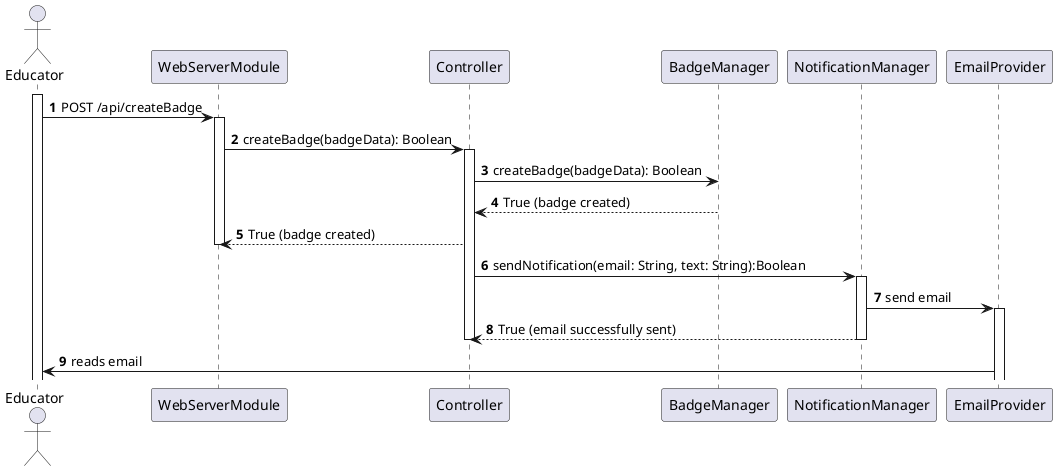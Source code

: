 @startuml

autonumber
actor Educator as U
participant WebServerModule as WS
participant Controller as C
participant BadgeManager as BM
participant NotificationManager as NM
participant EmailProvider as EP

activate U
U->WS: POST /api/createBadge
activate WS
WS->C: createBadge(badgeData): Boolean
activate C
C->BM: createBadge(badgeData): Boolean
BM-->C: True (badge created)
C-->WS: True (badge created)
deactivate WS
C->NM: sendNotification(email: String, text: String):Boolean
activate NM
NM->EP:send email
activate EP
NM-->C: True (email successfully sent)
deactivate NM
deactivate C
EP->U: reads email

@enduml